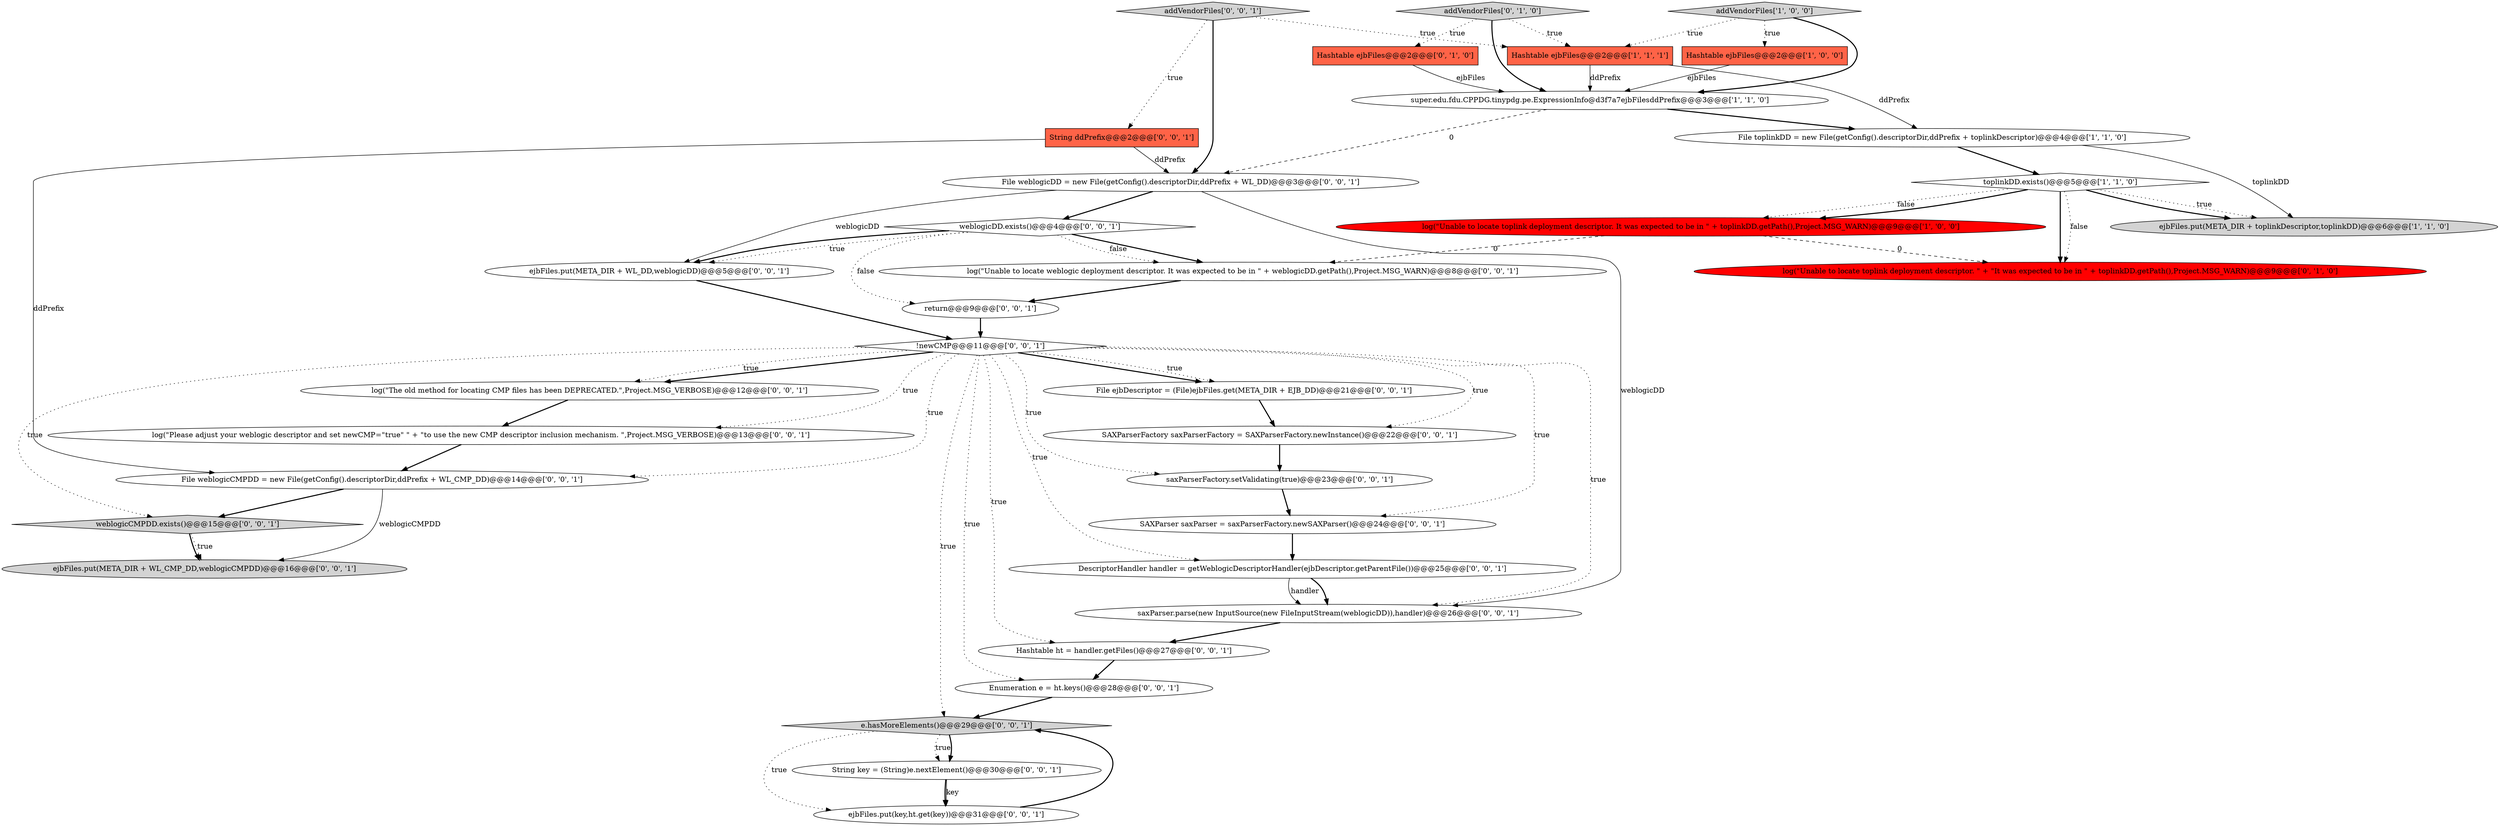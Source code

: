 digraph {
11 [style = filled, label = "log(\"The old method for locating CMP files has been DEPRECATED.\",Project.MSG_VERBOSE)@@@12@@@['0', '0', '1']", fillcolor = white, shape = ellipse image = "AAA0AAABBB3BBB"];
2 [style = filled, label = "Hashtable ejbFiles@@@2@@@['1', '0', '0']", fillcolor = tomato, shape = box image = "AAA0AAABBB1BBB"];
15 [style = filled, label = "Hashtable ht = handler.getFiles()@@@27@@@['0', '0', '1']", fillcolor = white, shape = ellipse image = "AAA0AAABBB3BBB"];
22 [style = filled, label = "e.hasMoreElements()@@@29@@@['0', '0', '1']", fillcolor = lightgray, shape = diamond image = "AAA0AAABBB3BBB"];
31 [style = filled, label = "String key = (String)e.nextElement()@@@30@@@['0', '0', '1']", fillcolor = white, shape = ellipse image = "AAA0AAABBB3BBB"];
0 [style = filled, label = "log(\"Unable to locate toplink deployment descriptor. It was expected to be in \" + toplinkDD.getPath(),Project.MSG_WARN)@@@9@@@['1', '0', '0']", fillcolor = red, shape = ellipse image = "AAA1AAABBB1BBB"];
3 [style = filled, label = "File toplinkDD = new File(getConfig().descriptorDir,ddPrefix + toplinkDescriptor)@@@4@@@['1', '1', '0']", fillcolor = white, shape = ellipse image = "AAA0AAABBB1BBB"];
14 [style = filled, label = "File ejbDescriptor = (File)ejbFiles.get(META_DIR + EJB_DD)@@@21@@@['0', '0', '1']", fillcolor = white, shape = ellipse image = "AAA0AAABBB3BBB"];
10 [style = filled, label = "log(\"Unable to locate toplink deployment descriptor. \" + \"It was expected to be in \" + toplinkDD.getPath(),Project.MSG_WARN)@@@9@@@['0', '1', '0']", fillcolor = red, shape = ellipse image = "AAA1AAABBB2BBB"];
34 [style = filled, label = "addVendorFiles['0', '0', '1']", fillcolor = lightgray, shape = diamond image = "AAA0AAABBB3BBB"];
8 [style = filled, label = "Hashtable ejbFiles@@@2@@@['0', '1', '0']", fillcolor = tomato, shape = box image = "AAA0AAABBB2BBB"];
28 [style = filled, label = "DescriptorHandler handler = getWeblogicDescriptorHandler(ejbDescriptor.getParentFile())@@@25@@@['0', '0', '1']", fillcolor = white, shape = ellipse image = "AAA0AAABBB3BBB"];
23 [style = filled, label = "!newCMP@@@11@@@['0', '0', '1']", fillcolor = white, shape = diamond image = "AAA0AAABBB3BBB"];
6 [style = filled, label = "Hashtable ejbFiles@@@2@@@['1', '1', '1']", fillcolor = tomato, shape = box image = "AAA0AAABBB1BBB"];
20 [style = filled, label = "String ddPrefix@@@2@@@['0', '0', '1']", fillcolor = tomato, shape = box image = "AAA0AAABBB3BBB"];
32 [style = filled, label = "File weblogicDD = new File(getConfig().descriptorDir,ddPrefix + WL_DD)@@@3@@@['0', '0', '1']", fillcolor = white, shape = ellipse image = "AAA0AAABBB3BBB"];
26 [style = filled, label = "ejbFiles.put(key,ht.get(key))@@@31@@@['0', '0', '1']", fillcolor = white, shape = ellipse image = "AAA0AAABBB3BBB"];
30 [style = filled, label = "SAXParser saxParser = saxParserFactory.newSAXParser()@@@24@@@['0', '0', '1']", fillcolor = white, shape = ellipse image = "AAA0AAABBB3BBB"];
1 [style = filled, label = "super.edu.fdu.CPPDG.tinypdg.pe.ExpressionInfo@d3f7a7ejbFilesddPrefix@@@3@@@['1', '1', '0']", fillcolor = white, shape = ellipse image = "AAA0AAABBB1BBB"];
19 [style = filled, label = "ejbFiles.put(META_DIR + WL_DD,weblogicDD)@@@5@@@['0', '0', '1']", fillcolor = white, shape = ellipse image = "AAA0AAABBB3BBB"];
17 [style = filled, label = "log(\"Please adjust your weblogic descriptor and set newCMP=\"true\" \" + \"to use the new CMP descriptor inclusion mechanism. \",Project.MSG_VERBOSE)@@@13@@@['0', '0', '1']", fillcolor = white, shape = ellipse image = "AAA0AAABBB3BBB"];
12 [style = filled, label = "File weblogicCMPDD = new File(getConfig().descriptorDir,ddPrefix + WL_CMP_DD)@@@14@@@['0', '0', '1']", fillcolor = white, shape = ellipse image = "AAA0AAABBB3BBB"];
9 [style = filled, label = "addVendorFiles['0', '1', '0']", fillcolor = lightgray, shape = diamond image = "AAA0AAABBB2BBB"];
24 [style = filled, label = "log(\"Unable to locate weblogic deployment descriptor. It was expected to be in \" + weblogicDD.getPath(),Project.MSG_WARN)@@@8@@@['0', '0', '1']", fillcolor = white, shape = ellipse image = "AAA0AAABBB3BBB"];
27 [style = filled, label = "weblogicCMPDD.exists()@@@15@@@['0', '0', '1']", fillcolor = lightgray, shape = diamond image = "AAA0AAABBB3BBB"];
33 [style = filled, label = "Enumeration e = ht.keys()@@@28@@@['0', '0', '1']", fillcolor = white, shape = ellipse image = "AAA0AAABBB3BBB"];
25 [style = filled, label = "return@@@9@@@['0', '0', '1']", fillcolor = white, shape = ellipse image = "AAA0AAABBB3BBB"];
29 [style = filled, label = "saxParser.parse(new InputSource(new FileInputStream(weblogicDD)),handler)@@@26@@@['0', '0', '1']", fillcolor = white, shape = ellipse image = "AAA0AAABBB3BBB"];
16 [style = filled, label = "ejbFiles.put(META_DIR + WL_CMP_DD,weblogicCMPDD)@@@16@@@['0', '0', '1']", fillcolor = lightgray, shape = ellipse image = "AAA0AAABBB3BBB"];
5 [style = filled, label = "toplinkDD.exists()@@@5@@@['1', '1', '0']", fillcolor = white, shape = diamond image = "AAA0AAABBB1BBB"];
21 [style = filled, label = "weblogicDD.exists()@@@4@@@['0', '0', '1']", fillcolor = white, shape = diamond image = "AAA0AAABBB3BBB"];
7 [style = filled, label = "ejbFiles.put(META_DIR + toplinkDescriptor,toplinkDD)@@@6@@@['1', '1', '0']", fillcolor = lightgray, shape = ellipse image = "AAA0AAABBB1BBB"];
18 [style = filled, label = "saxParserFactory.setValidating(true)@@@23@@@['0', '0', '1']", fillcolor = white, shape = ellipse image = "AAA0AAABBB3BBB"];
4 [style = filled, label = "addVendorFiles['1', '0', '0']", fillcolor = lightgray, shape = diamond image = "AAA0AAABBB1BBB"];
13 [style = filled, label = "SAXParserFactory saxParserFactory = SAXParserFactory.newInstance()@@@22@@@['0', '0', '1']", fillcolor = white, shape = ellipse image = "AAA0AAABBB3BBB"];
4->6 [style = dotted, label="true"];
28->29 [style = bold, label=""];
5->10 [style = bold, label=""];
29->15 [style = bold, label=""];
32->21 [style = bold, label=""];
32->29 [style = solid, label="weblogicDD"];
22->31 [style = dotted, label="true"];
20->32 [style = solid, label="ddPrefix"];
21->19 [style = bold, label=""];
23->22 [style = dotted, label="true"];
25->23 [style = bold, label=""];
23->28 [style = dotted, label="true"];
1->3 [style = bold, label=""];
6->3 [style = solid, label="ddPrefix"];
2->1 [style = solid, label="ejbFiles"];
18->30 [style = bold, label=""];
22->31 [style = bold, label=""];
5->10 [style = dotted, label="false"];
23->30 [style = dotted, label="true"];
12->16 [style = solid, label="weblogicCMPDD"];
20->12 [style = solid, label="ddPrefix"];
21->24 [style = bold, label=""];
34->20 [style = dotted, label="true"];
28->29 [style = solid, label="handler"];
27->16 [style = bold, label=""];
1->32 [style = dashed, label="0"];
9->6 [style = dotted, label="true"];
21->24 [style = dotted, label="false"];
27->16 [style = dotted, label="true"];
0->10 [style = dashed, label="0"];
26->22 [style = bold, label=""];
9->8 [style = dotted, label="true"];
23->14 [style = bold, label=""];
8->1 [style = solid, label="ejbFiles"];
5->0 [style = dotted, label="false"];
31->26 [style = bold, label=""];
23->14 [style = dotted, label="true"];
3->5 [style = bold, label=""];
17->12 [style = bold, label=""];
30->28 [style = bold, label=""];
23->18 [style = dotted, label="true"];
5->0 [style = bold, label=""];
22->26 [style = dotted, label="true"];
21->25 [style = dotted, label="false"];
5->7 [style = dotted, label="true"];
33->22 [style = bold, label=""];
24->25 [style = bold, label=""];
32->19 [style = solid, label="weblogicDD"];
19->23 [style = bold, label=""];
21->19 [style = dotted, label="true"];
31->26 [style = solid, label="key"];
23->13 [style = dotted, label="true"];
23->27 [style = dotted, label="true"];
0->24 [style = dashed, label="0"];
5->7 [style = bold, label=""];
11->17 [style = bold, label=""];
34->32 [style = bold, label=""];
23->15 [style = dotted, label="true"];
4->1 [style = bold, label=""];
34->6 [style = dotted, label="true"];
14->13 [style = bold, label=""];
23->11 [style = bold, label=""];
9->1 [style = bold, label=""];
23->17 [style = dotted, label="true"];
3->7 [style = solid, label="toplinkDD"];
23->12 [style = dotted, label="true"];
23->29 [style = dotted, label="true"];
23->33 [style = dotted, label="true"];
12->27 [style = bold, label=""];
4->2 [style = dotted, label="true"];
6->1 [style = solid, label="ddPrefix"];
13->18 [style = bold, label=""];
15->33 [style = bold, label=""];
23->11 [style = dotted, label="true"];
}
